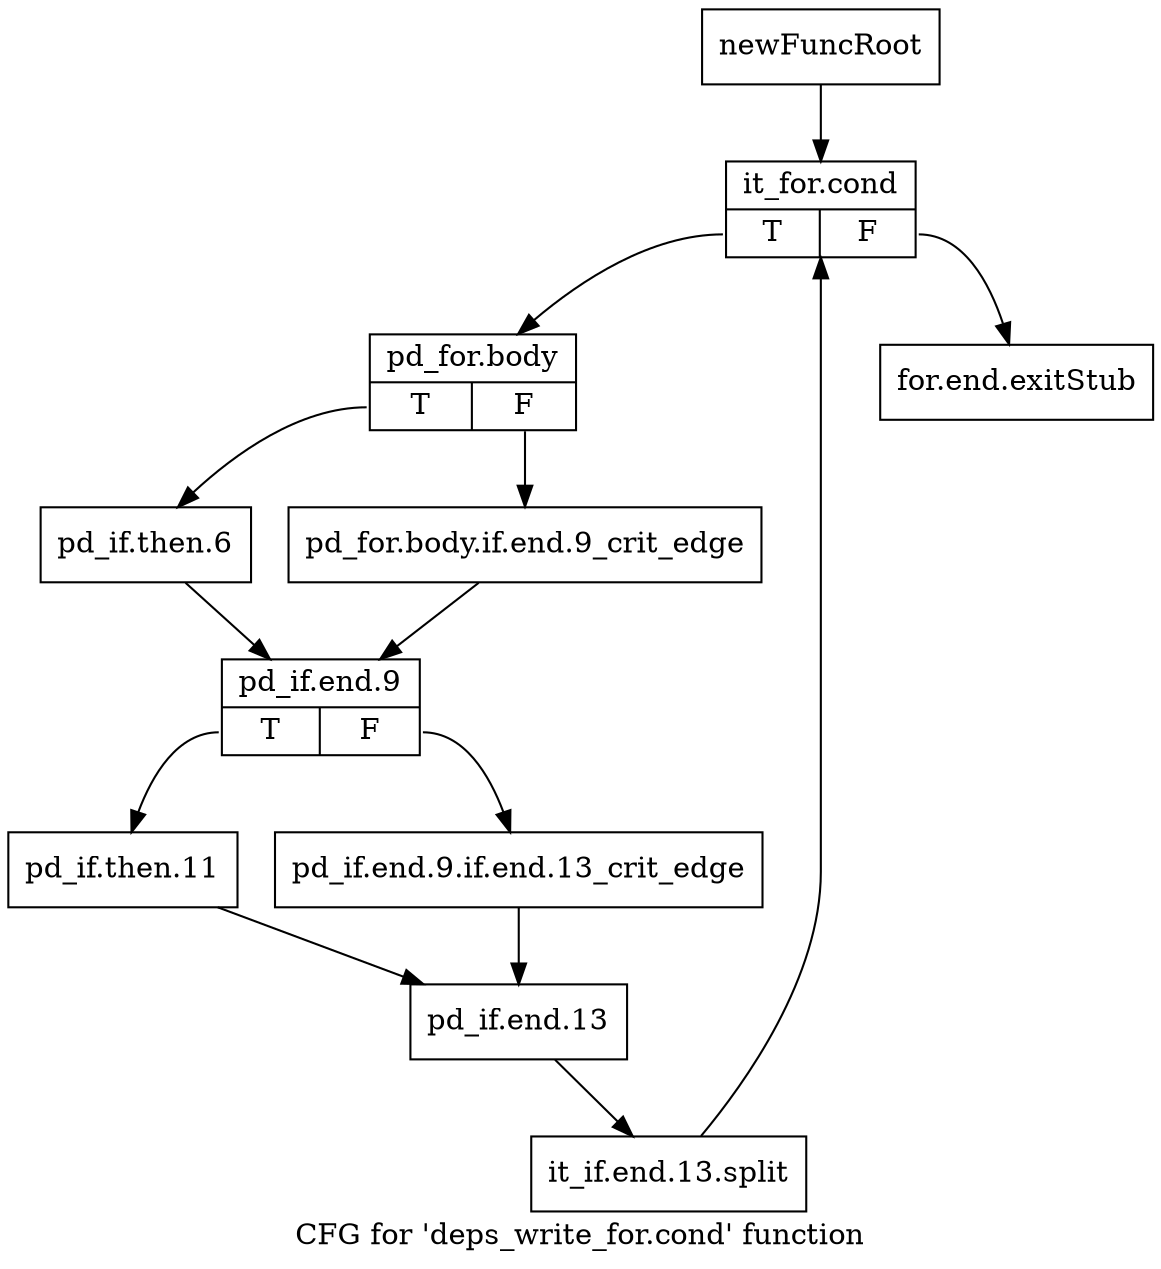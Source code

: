 digraph "CFG for 'deps_write_for.cond' function" {
	label="CFG for 'deps_write_for.cond' function";

	Node0xa2e4650 [shape=record,label="{newFuncRoot}"];
	Node0xa2e4650 -> Node0xa2e46f0;
	Node0xa2e46a0 [shape=record,label="{for.end.exitStub}"];
	Node0xa2e46f0 [shape=record,label="{it_for.cond|{<s0>T|<s1>F}}"];
	Node0xa2e46f0:s0 -> Node0xa2e4740;
	Node0xa2e46f0:s1 -> Node0xa2e46a0;
	Node0xa2e4740 [shape=record,label="{pd_for.body|{<s0>T|<s1>F}}"];
	Node0xa2e4740:s0 -> Node0xa2e47e0;
	Node0xa2e4740:s1 -> Node0xa2e4790;
	Node0xa2e4790 [shape=record,label="{pd_for.body.if.end.9_crit_edge}"];
	Node0xa2e4790 -> Node0xa2e4830;
	Node0xa2e47e0 [shape=record,label="{pd_if.then.6}"];
	Node0xa2e47e0 -> Node0xa2e4830;
	Node0xa2e4830 [shape=record,label="{pd_if.end.9|{<s0>T|<s1>F}}"];
	Node0xa2e4830:s0 -> Node0xa2e48d0;
	Node0xa2e4830:s1 -> Node0xa2e4880;
	Node0xa2e4880 [shape=record,label="{pd_if.end.9.if.end.13_crit_edge}"];
	Node0xa2e4880 -> Node0xa2e4920;
	Node0xa2e48d0 [shape=record,label="{pd_if.then.11}"];
	Node0xa2e48d0 -> Node0xa2e4920;
	Node0xa2e4920 [shape=record,label="{pd_if.end.13}"];
	Node0xa2e4920 -> Node0xf12ecb0;
	Node0xf12ecb0 [shape=record,label="{it_if.end.13.split}"];
	Node0xf12ecb0 -> Node0xa2e46f0;
}

